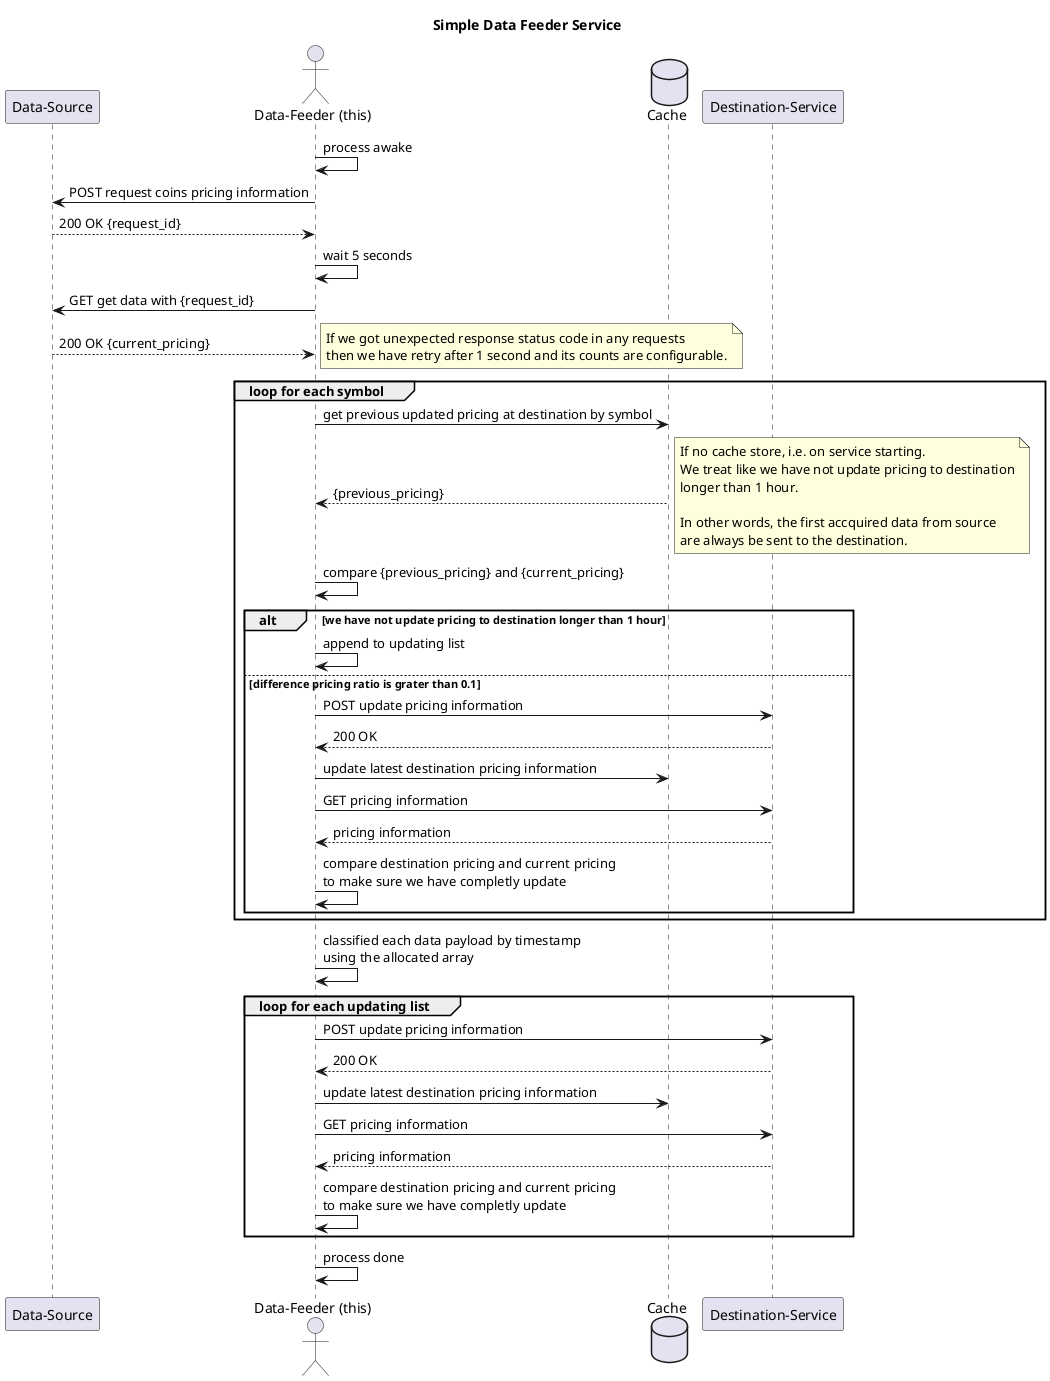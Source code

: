@startuml Simple Data Feeder Service

title Simple Data Feeder Service

participant "Data-Source" as dataSource
actor "Data-Feeder (this)" as this
database "Cache" as cache
participant "Destination-Service" as destination

this -> this: process awake
this -> dataSource: POST request coins pricing information
dataSource --> this: 200 OK {request_id}
this -> this: wait 5 seconds
this -> dataSource: GET get data with {request_id}
dataSource --> this: 200 OK {current_pricing}

note right
    If we got unexpected response status code in any requests
    then we have retry after 1 second and its counts are configurable.
end note

group loop for each symbol
    this -> cache: get previous updated pricing at destination by symbol
    cache --> this: {previous_pricing}
    note right
        If no cache store, i.e. on service starting.
        We treat like we have not update pricing to destination
        longer than 1 hour.
        
        In other words, the first accquired data from source
        are always be sent to the destination.
    end note
    this -> this: compare {previous_pricing} and {current_pricing}

    alt we have not update pricing to destination longer than 1 hour
        this -> this: append to updating list
    else difference pricing ratio is grater than 0.1
        this -> destination: POST update pricing information
        destination --> this: 200 OK
        this -> cache: update latest destination pricing information
        this -> destination: GET pricing information
        destination --> this: pricing information
        this -> this: compare destination pricing and current pricing\nto make sure we have completly update
    end
end

this -> this: classified each data payload by timestamp\nusing the allocated array

group loop for each updating list
    this -> destination: POST update pricing information
    destination --> this: 200 OK
    this -> cache: update latest destination pricing information
    this -> destination: GET pricing information
    destination --> this: pricing information
    this -> this: compare destination pricing and current pricing\nto make sure we have completly update
end

this -> this: process done

@enduml